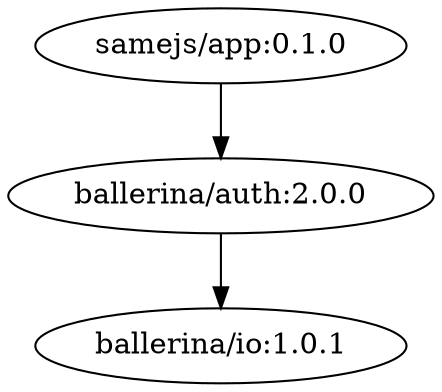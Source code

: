 digraph "example1" {
    "samejs/app:0.1.0" -> "ballerina/auth:2.0.0"
    "ballerina/auth:2.0.0" -> "ballerina/io:1.0.1"
}
